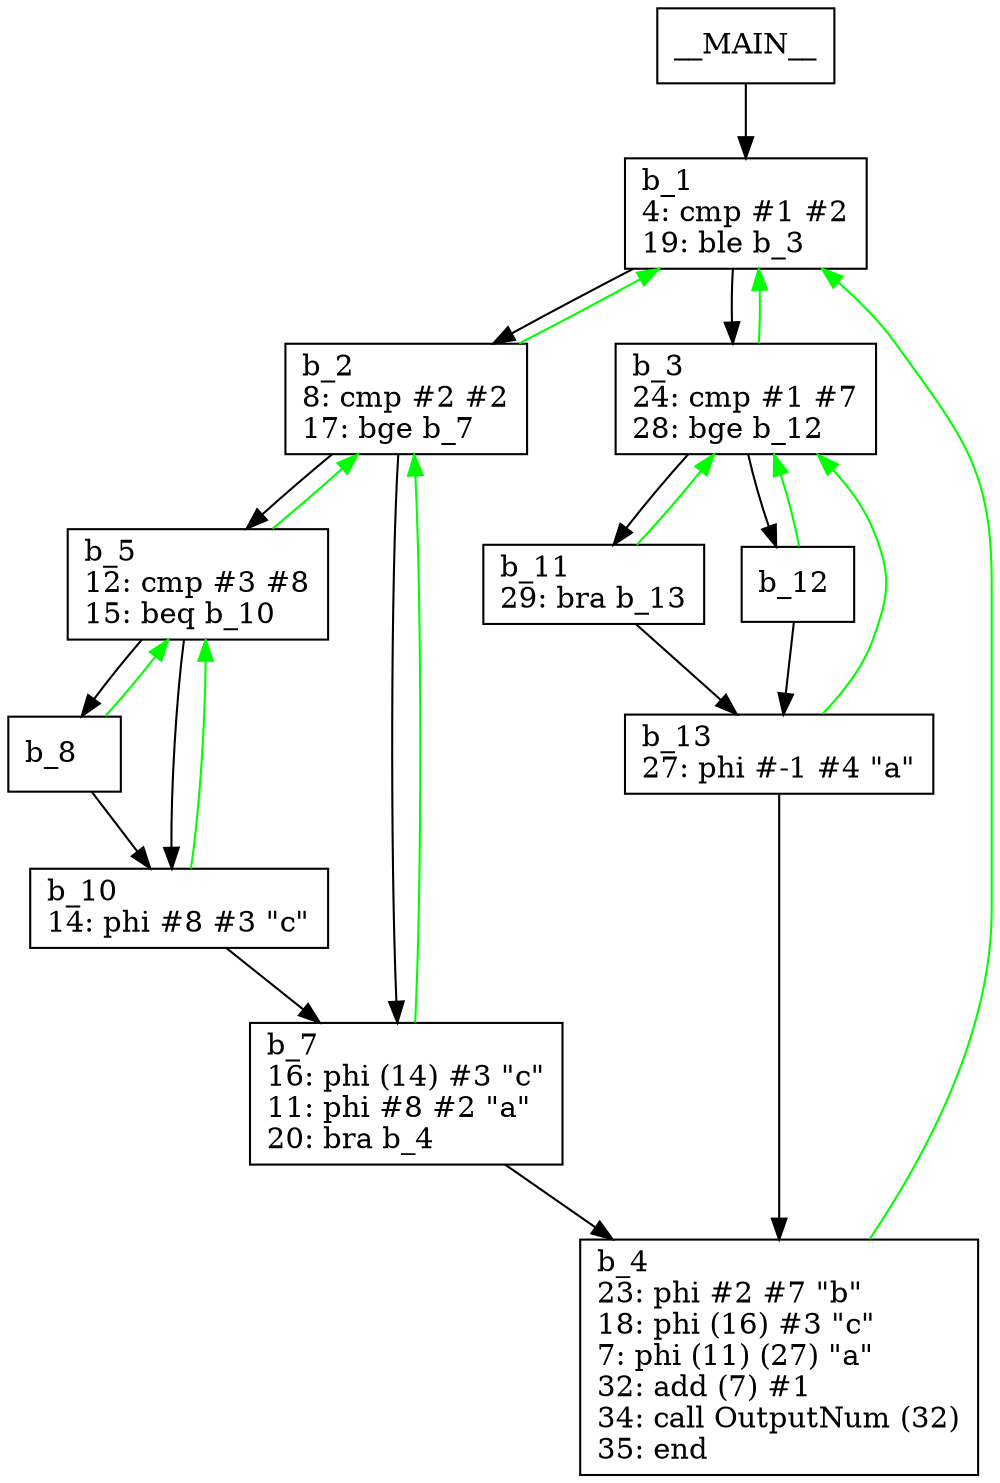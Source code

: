digraph Computation {
node [shape=box];
__MAIN__ -> b_1;
b_1 [label="b_1\l4: cmp #1 #2\l19: ble b_3\l"]
b_1 -> b_2;
b_2 [label="b_2\l8: cmp #2 #2\l17: bge b_7\l"]
b_2 -> b_5;
b_5 [label="b_5\l12: cmp #3 #8\l15: beq b_10\l"]
b_5 -> b_8;
b_8 [label="b_8\l"]
b_8 -> b_10;
b_10 [label="b_10\l14: phi #8 #3 \"c\"\l"]
b_10 -> b_7;
b_7 [label="b_7\l16: phi (14) #3 \"c\"\l11: phi #8 #2 \"a\"\l20: bra b_4\l"]
b_7 -> b_4;
b_4 [label="b_4\l23: phi #2 #7 \"b\"\l18: phi (16) #3 \"c\"\l7: phi (11) (27) \"a\"\l32: add (7) #1\l34: call OutputNum (32)\l35: end\l"]
b_4 -> b_1[color="green"];
b_7 -> b_2[color="green"];
b_10 -> b_5[color="green"];
b_8 -> b_5[color="green"];
b_5 -> b_10;
b_5 -> b_2[color="green"];
b_2 -> b_7;
b_2 -> b_1[color="green"];
b_1 -> b_3;
b_3 [label="b_3\l24: cmp #1 #7\l28: bge b_12\l"]
b_3 -> b_11;
b_11 [label="b_11\l29: bra b_13\l"]
b_11 -> b_13;
b_13 [label="b_13\l27: phi #-1 #4 \"a\"\l"]
b_13 -> b_4;
b_13 -> b_3[color="green"];
b_11 -> b_3[color="green"];
b_3 -> b_12;
b_12 [label="b_12\l"]
b_12 -> b_13;
b_12 -> b_3[color="green"];
b_3 -> b_1[color="green"];
}